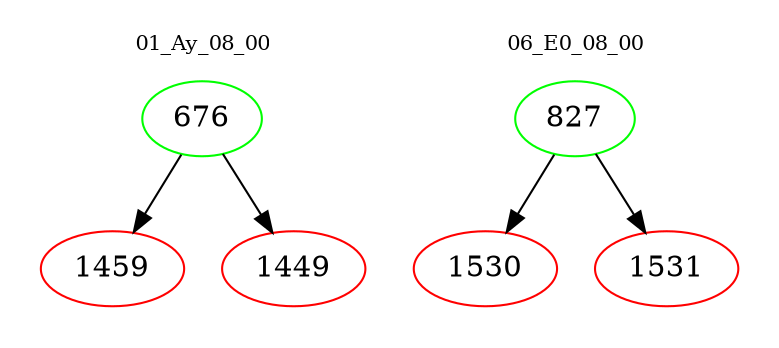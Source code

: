 digraph{
subgraph cluster_0 {
color = white
label = "01_Ay_08_00";
fontsize=10;
T0_676 [label="676", color="green"]
T0_676 -> T0_1459 [color="black"]
T0_1459 [label="1459", color="red"]
T0_676 -> T0_1449 [color="black"]
T0_1449 [label="1449", color="red"]
}
subgraph cluster_1 {
color = white
label = "06_E0_08_00";
fontsize=10;
T1_827 [label="827", color="green"]
T1_827 -> T1_1530 [color="black"]
T1_1530 [label="1530", color="red"]
T1_827 -> T1_1531 [color="black"]
T1_1531 [label="1531", color="red"]
}
}
